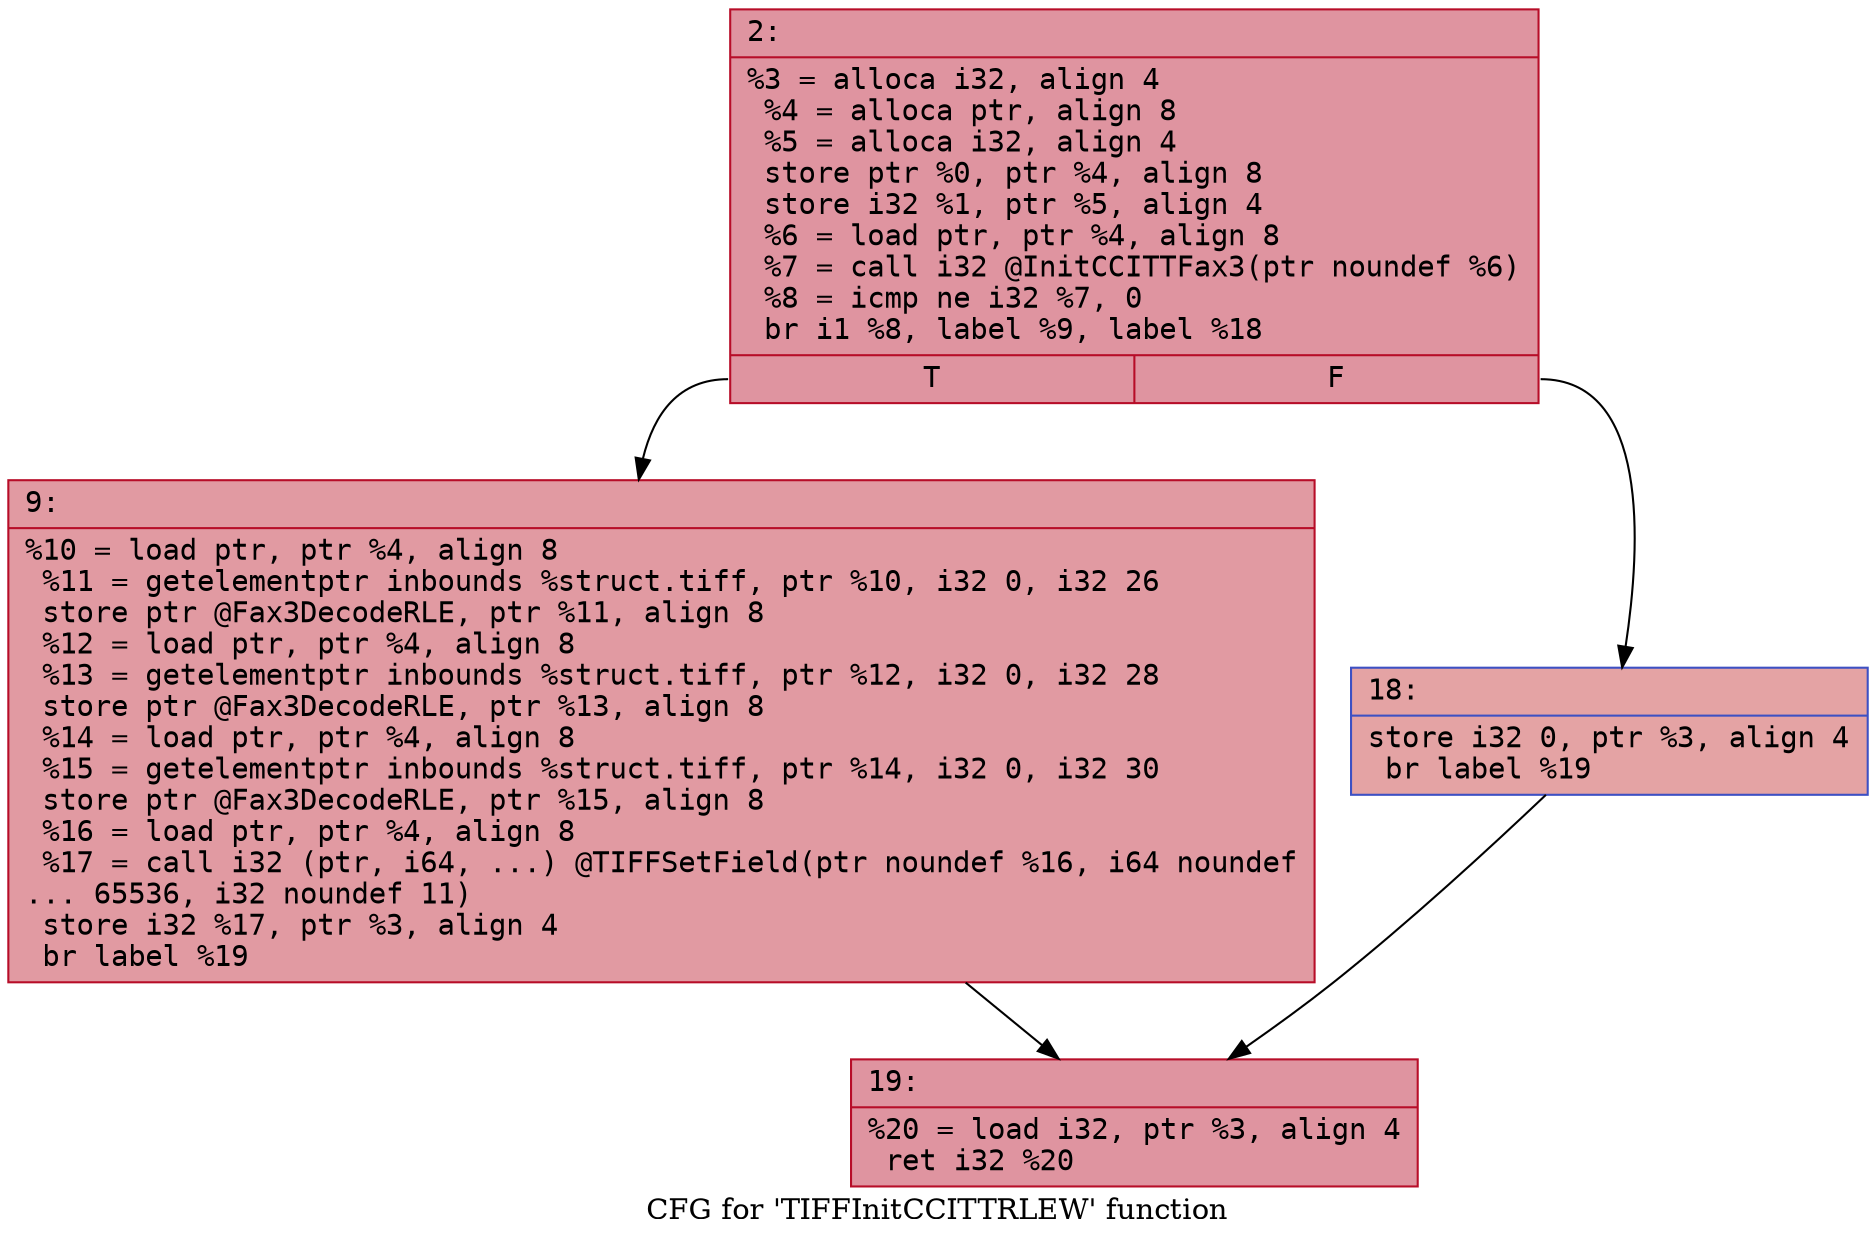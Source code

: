digraph "CFG for 'TIFFInitCCITTRLEW' function" {
	label="CFG for 'TIFFInitCCITTRLEW' function";

	Node0x6000005fd4f0 [shape=record,color="#b70d28ff", style=filled, fillcolor="#b70d2870" fontname="Courier",label="{2:\l|  %3 = alloca i32, align 4\l  %4 = alloca ptr, align 8\l  %5 = alloca i32, align 4\l  store ptr %0, ptr %4, align 8\l  store i32 %1, ptr %5, align 4\l  %6 = load ptr, ptr %4, align 8\l  %7 = call i32 @InitCCITTFax3(ptr noundef %6)\l  %8 = icmp ne i32 %7, 0\l  br i1 %8, label %9, label %18\l|{<s0>T|<s1>F}}"];
	Node0x6000005fd4f0:s0 -> Node0x6000005fd590[tooltip="2 -> 9\nProbability 62.50%" ];
	Node0x6000005fd4f0:s1 -> Node0x6000005fd5e0[tooltip="2 -> 18\nProbability 37.50%" ];
	Node0x6000005fd590 [shape=record,color="#b70d28ff", style=filled, fillcolor="#bb1b2c70" fontname="Courier",label="{9:\l|  %10 = load ptr, ptr %4, align 8\l  %11 = getelementptr inbounds %struct.tiff, ptr %10, i32 0, i32 26\l  store ptr @Fax3DecodeRLE, ptr %11, align 8\l  %12 = load ptr, ptr %4, align 8\l  %13 = getelementptr inbounds %struct.tiff, ptr %12, i32 0, i32 28\l  store ptr @Fax3DecodeRLE, ptr %13, align 8\l  %14 = load ptr, ptr %4, align 8\l  %15 = getelementptr inbounds %struct.tiff, ptr %14, i32 0, i32 30\l  store ptr @Fax3DecodeRLE, ptr %15, align 8\l  %16 = load ptr, ptr %4, align 8\l  %17 = call i32 (ptr, i64, ...) @TIFFSetField(ptr noundef %16, i64 noundef\l... 65536, i32 noundef 11)\l  store i32 %17, ptr %3, align 4\l  br label %19\l}"];
	Node0x6000005fd590 -> Node0x6000005fd630[tooltip="9 -> 19\nProbability 100.00%" ];
	Node0x6000005fd5e0 [shape=record,color="#3d50c3ff", style=filled, fillcolor="#c32e3170" fontname="Courier",label="{18:\l|  store i32 0, ptr %3, align 4\l  br label %19\l}"];
	Node0x6000005fd5e0 -> Node0x6000005fd630[tooltip="18 -> 19\nProbability 100.00%" ];
	Node0x6000005fd630 [shape=record,color="#b70d28ff", style=filled, fillcolor="#b70d2870" fontname="Courier",label="{19:\l|  %20 = load i32, ptr %3, align 4\l  ret i32 %20\l}"];
}
